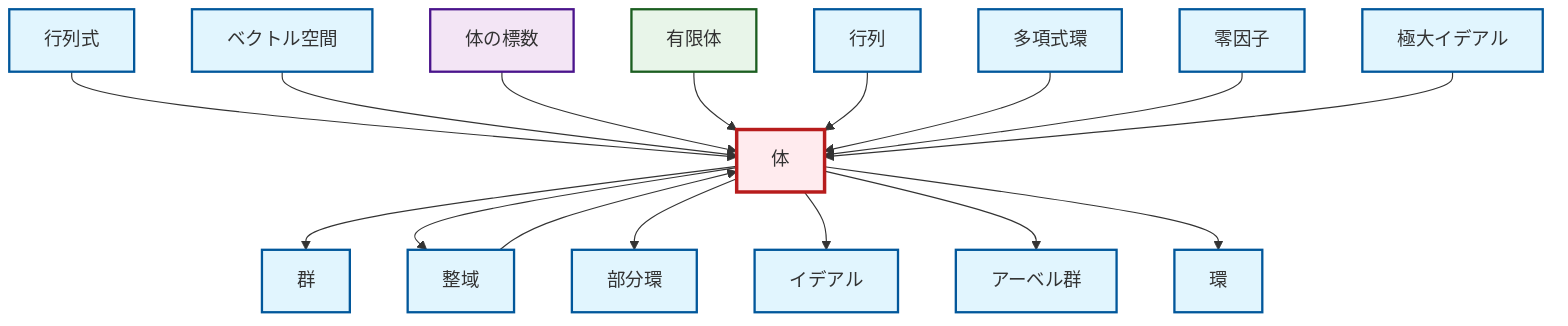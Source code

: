 graph TD
    classDef definition fill:#e1f5fe,stroke:#01579b,stroke-width:2px
    classDef theorem fill:#f3e5f5,stroke:#4a148c,stroke-width:2px
    classDef axiom fill:#fff3e0,stroke:#e65100,stroke-width:2px
    classDef example fill:#e8f5e9,stroke:#1b5e20,stroke-width:2px
    classDef current fill:#ffebee,stroke:#b71c1c,stroke-width:3px
    def-subring["部分環"]:::definition
    def-matrix["行列"]:::definition
    def-maximal-ideal["極大イデアル"]:::definition
    def-group["群"]:::definition
    ex-finite-field["有限体"]:::example
    def-determinant["行列式"]:::definition
    def-field["体"]:::definition
    def-polynomial-ring["多項式環"]:::definition
    thm-field-characteristic["体の標数"]:::theorem
    def-zero-divisor["零因子"]:::definition
    def-vector-space["ベクトル空間"]:::definition
    def-abelian-group["アーベル群"]:::definition
    def-ideal["イデアル"]:::definition
    def-integral-domain["整域"]:::definition
    def-ring["環"]:::definition
    def-field --> def-group
    def-field --> def-integral-domain
    def-field --> def-subring
    def-field --> def-ideal
    def-determinant --> def-field
    def-vector-space --> def-field
    thm-field-characteristic --> def-field
    ex-finite-field --> def-field
    def-integral-domain --> def-field
    def-matrix --> def-field
    def-polynomial-ring --> def-field
    def-zero-divisor --> def-field
    def-field --> def-abelian-group
    def-maximal-ideal --> def-field
    def-field --> def-ring
    class def-field current